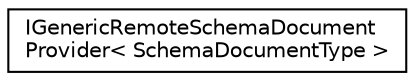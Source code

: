 digraph "Graphical Class Hierarchy"
{
 // LATEX_PDF_SIZE
  edge [fontname="Helvetica",fontsize="10",labelfontname="Helvetica",labelfontsize="10"];
  node [fontname="Helvetica",fontsize="10",shape=record];
  rankdir="LR";
  Node0 [label="IGenericRemoteSchemaDocument\lProvider\< SchemaDocumentType \>",height=0.2,width=0.4,color="black", fillcolor="white", style="filled",URL="$class_i_generic_remote_schema_document_provider.html",tooltip=" "];
}
